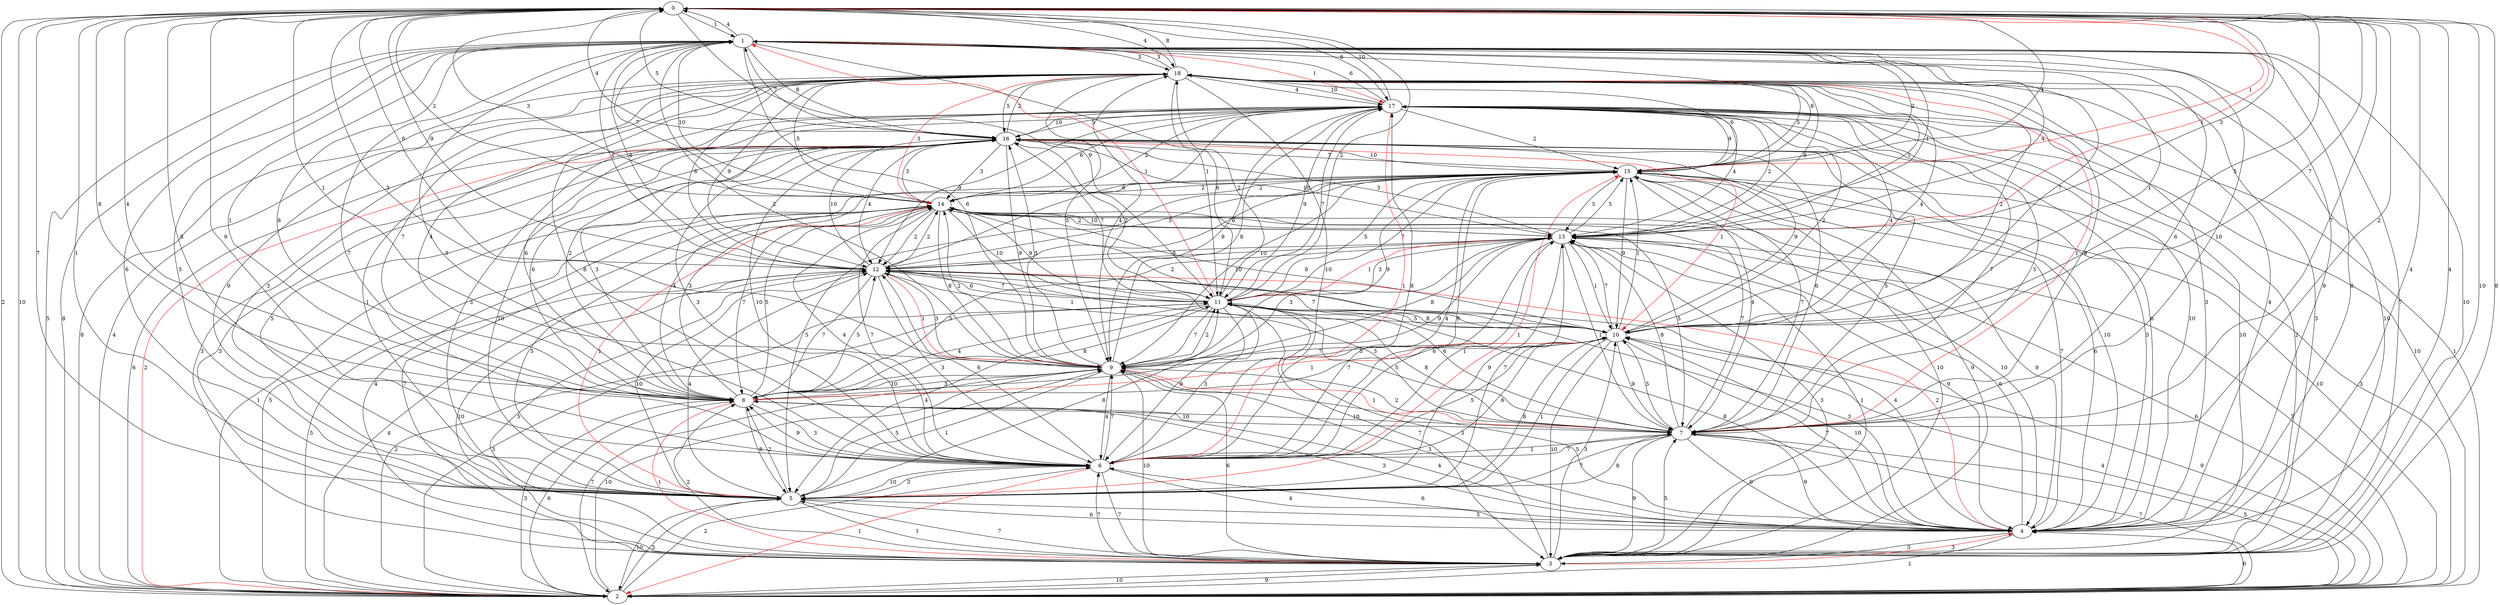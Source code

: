 digraph G {
0;
1;
2;
3;
4;
5;
6;
7;
8;
9;
10;
11;
12;
13;
14;
15;
16;
17;
18;
0 -> 1[label="1" weight="1"];
1 -> 0[label="4" weight="4"];
0 -> 2[label="2" weight="2"];
2 -> 0[label="10" weight="10"];
0 -> 3[label="10" weight="10"];
3 -> 0[label="8" weight="8"];
0 -> 4[label="4" weight="4"];
4 -> 0[label="4" weight="4"];
0 -> 5[label="7" weight="7"];
5 -> 0[label="1" weight="1"];
0 -> 6[label="9" weight="9"];
6 -> 0[label="8" weight="8"];
0 -> 7[label="7" weight="7"];
7 -> 0[label="2" weight="2"];
0 -> 8[label="8" weight="8"];
8 -> 0[label="4" weight="4"];
0 -> 9[label="1" weight="1"];
9 -> 0[label="3" weight="3"];
0 -> 10[label="5" weight="5"];
10 -> 0[label="7" weight="7"];
0 -> 11[label="9" weight="9"];
11 -> 0[label="2" weight="2"];
0 -> 12[label="6" weight="6"];
12 -> 0[label="9" weight="9"];
0 -> 13[label="1" weight="1"color="red"];
13 -> 0[label="3" weight="3"];
0 -> 14[label="2" weight="2"];
14 -> 0[label="3" weight="3"];
0 -> 15[label="4" weight="4"];
15 -> 0[label="1" weight="1"color="red"];
0 -> 16[label="4" weight="4"];
16 -> 0[label="5" weight="5"];
0 -> 17[label="6" weight="6"];
17 -> 0[label="10" weight="10"];
0 -> 18[label="4" weight="4"];
18 -> 0[label="8" weight="8"];
1 -> 2[label="5" weight="5"];
2 -> 1[label="8" weight="8"];
1 -> 3[label="7" weight="7"];
3 -> 1[label="10" weight="10"];
1 -> 4[label="8" weight="8"];
4 -> 1[label="9" weight="9"];
1 -> 5[label="6" weight="6"];
5 -> 1[label="5" weight="5"];
1 -> 6[label="5" weight="5"];
6 -> 1[label="7" weight="7"];
1 -> 7[label="6" weight="6"];
7 -> 1[label="10" weight="10"];
1 -> 8[label="1" weight="1"];
8 -> 1[label="8" weight="8"];
1 -> 9[label="6" weight="6"];
9 -> 1[label="2" weight="2"];
1 -> 10[label="1" weight="1"];
10 -> 1[label="7" weight="7"];
1 -> 11[label="1" weight="1"];
11 -> 1[label="1" weight="1"color="red"];
1 -> 12[label="4" weight="4"];
12 -> 1[label="1" weight="1"];
1 -> 13[label="4" weight="4"];
13 -> 1[label="1" weight="1"];
1 -> 14[label="10" weight="10"];
14 -> 1[label="7" weight="7"];
1 -> 15[label="2" weight="2"];
15 -> 1[label="8" weight="8"];
1 -> 16[label="8" weight="8"];
16 -> 1[label="7" weight="7"];
1 -> 17[label="1" weight="1"color="red"];
17 -> 1[label="6" weight="6"];
1 -> 18[label="3" weight="3"];
18 -> 1[label="3" weight="3"];
2 -> 3[label="9" weight="9"];
3 -> 2[label="10" weight="10"];
2 -> 4[label="6" weight="6"];
4 -> 2[label="1" weight="1"];
2 -> 5[label="3" weight="3"];
5 -> 2[label="10" weight="10"];
2 -> 6[label="2" weight="2"];
6 -> 2[label="1" weight="1"color="red"];
2 -> 7[label="5" weight="5"];
7 -> 2[label="7" weight="7"];
2 -> 8[label="6" weight="6"];
8 -> 2[label="3" weight="3"];
2 -> 9[label="10" weight="10"];
9 -> 2[label="7" weight="7"];
2 -> 10[label="9" weight="9"];
10 -> 2[label="4" weight="4"];
2 -> 11[label="3" weight="3"];
11 -> 2[label="2" weight="2"];
2 -> 12[label="4" weight="4"];
12 -> 2[label="5" weight="5"];
2 -> 13[label="7" weight="7"];
13 -> 2[label="6" weight="6"];
2 -> 14[label="5" weight="5"];
14 -> 2[label="1" weight="1"];
2 -> 15[label="3" weight="3"];
15 -> 2[label="10" weight="10"];
2 -> 16[label="2" weight="2"color="red"];
16 -> 2[label="6" weight="6"];
2 -> 17[label="1" weight="1"];
17 -> 2[label="10" weight="10"];
2 -> 18[label="4" weight="4"];
18 -> 2[label="8" weight="8"];
3 -> 4[label="3" weight="3"color="red"];
4 -> 3[label="3" weight="3"];
3 -> 5[label="7" weight="7"];
5 -> 3[label="1" weight="1"];
3 -> 6[label="7" weight="7"];
6 -> 3[label="7" weight="7"];
3 -> 7[label="5" weight="5"];
7 -> 3[label="9" weight="9"];
3 -> 8[label="2" weight="2"];
8 -> 3[label="1" weight="1"color="red"];
3 -> 9[label="6" weight="6"];
9 -> 3[label="10" weight="10"];
3 -> 10[label="3" weight="3"];
10 -> 3[label="10" weight="10"];
3 -> 11[label="3" weight="3"];
11 -> 3[label="7" weight="7"];
3 -> 12[label="5" weight="5"];
12 -> 3[label="10" weight="10"];
3 -> 13[label="1" weight="1"];
13 -> 3[label="3" weight="3"];
3 -> 14[label="7" weight="7"];
14 -> 3[label="4" weight="4"];
3 -> 15[label="9" weight="9"];
15 -> 3[label="10" weight="10"];
3 -> 16[label="3" weight="3"];
16 -> 3[label="3" weight="3"];
3 -> 17[label="2" weight="2"];
17 -> 3[label="10" weight="10"];
3 -> 18[label="10" weight="10"];
18 -> 3[label="3" weight="3"];
4 -> 5[label="5" weight="5"];
5 -> 4[label="6" weight="6"];
4 -> 6[label="6" weight="6"];
6 -> 4[label="4" weight="4"];
4 -> 7[label="9" weight="9"];
7 -> 4[label="9" weight="9"];
4 -> 8[label="3" weight="3"];
8 -> 4[label="4" weight="4"];
4 -> 9[label="3" weight="3"];
9 -> 4[label="5" weight="5"];
4 -> 10[label="10" weight="10"];
10 -> 4[label="7" weight="7"];
4 -> 11[label="3" weight="3"];
11 -> 4[label="8" weight="8"];
4 -> 12[label="2" weight="2"color="red"];
12 -> 4[label="4" weight="4"];
4 -> 13[label="6" weight="6"];
13 -> 4[label="9" weight="9"];
4 -> 14[label="9" weight="9"];
14 -> 4[label="10" weight="10"];
4 -> 15[label="6" weight="6"];
15 -> 4[label="7" weight="7"];
4 -> 16[label="5" weight="5"];
16 -> 4[label="10" weight="10"];
4 -> 17[label="10" weight="10"];
17 -> 4[label="6" weight="6"];
4 -> 18[label="4" weight="4"];
18 -> 4[label="3" weight="3"];
5 -> 6[label="3" weight="3"];
6 -> 5[label="10" weight="10"];
5 -> 7[label="8" weight="8"];
7 -> 5[label="7" weight="7"];
5 -> 8[label="2" weight="2"];
8 -> 5[label="8" weight="8"];
5 -> 9[label="5" weight="5"];
9 -> 5[label="1" weight="1"];
5 -> 10[label="8" weight="8"];
10 -> 5[label="1" weight="1"];
5 -> 11[label="8" weight="8"];
11 -> 5[label="4" weight="4"];
5 -> 12[label="4" weight="4"];
12 -> 5[label="10" weight="10"];
5 -> 13[label="7" weight="7"];
13 -> 5[label="9" weight="9"];
5 -> 14[label="5" weight="5"];
14 -> 5[label="1" weight="1"color="red"];
5 -> 15[label="1" weight="1"color="red"];
15 -> 5[label="5" weight="5"];
5 -> 16[label="10" weight="10"];
16 -> 5[label="5" weight="5"];
5 -> 17[label="3" weight="3"];
17 -> 5[label="1" weight="1"];
5 -> 18[label="9" weight="9"];
18 -> 5[label="3" weight="3"];
6 -> 7[label="7" weight="7"];
7 -> 6[label="1" weight="1"];
6 -> 8[label="9" weight="9"];
8 -> 6[label="3" weight="3"];
6 -> 9[label="7" weight="7"];
9 -> 6[label="4" weight="4"];
6 -> 10[label="6" weight="6"];
10 -> 6[label="5" weight="5"];
6 -> 11[label="3" weight="3"];
11 -> 6[label="9" weight="9"];
6 -> 12[label="6" weight="6"];
12 -> 6[label="3" weight="3"];
6 -> 13[label="1" weight="1"];
13 -> 6[label="6" weight="6"];
6 -> 14[label="4" weight="4"];
14 -> 6[label="7" weight="7"];
6 -> 15[label="9" weight="9"];
15 -> 6[label="4" weight="4"];
6 -> 16[label="10" weight="10"];
16 -> 6[label="3" weight="3"];
6 -> 17[label="8" weight="8"];
17 -> 6[label="1" weight="1"color="red"];
6 -> 18[label="8" weight="8"];
18 -> 6[label="10" weight="10"];
7 -> 8[label="10" weight="10"];
8 -> 7[label="10" weight="10"];
7 -> 9[label="2" weight="2"];
9 -> 7[label="1" weight="1"color="red"];
7 -> 10[label="5" weight="5"];
10 -> 7[label="9" weight="9"];
7 -> 11[label="8" weight="8"];
11 -> 7[label="5" weight="5"];
7 -> 12[label="6" weight="6"];
12 -> 7[label="3" weight="3"];
7 -> 13[label="8" weight="8"];
13 -> 7[label="1" weight="1"];
7 -> 14[label="7" weight="7"];
14 -> 7[label="5" weight="5"];
7 -> 15[label="7" weight="7"];
15 -> 7[label="4" weight="4"];
7 -> 16[label="5" weight="5"];
16 -> 7[label="6" weight="6"];
7 -> 17[label="5" weight="5"];
17 -> 7[label="7" weight="7"];
7 -> 18[label="1" weight="1"color="red"];
18 -> 7[label="9" weight="9"];
8 -> 9[label="10" weight="10"];
9 -> 8[label="3" weight="3"];
8 -> 10[label="7" weight="7"];
10 -> 8[label="1" weight="1"color="red"];
8 -> 11[label="8" weight="8"];
11 -> 8[label="4" weight="4"];
8 -> 12[label="5" weight="5"];
12 -> 8[label="7" weight="7"];
8 -> 13[label="9" weight="9"];
13 -> 8[label="3" weight="3"];
8 -> 14[label="5" weight="5"];
14 -> 8[label="7" weight="7"];
8 -> 15[label="3" weight="3"];
15 -> 8[label="4" weight="4"];
8 -> 16[label="3" weight="3"];
16 -> 8[label="6" weight="6"];
8 -> 17[label="2" weight="2"];
17 -> 8[label="6" weight="6"];
8 -> 18[label="4" weight="4"];
18 -> 8[label="7" weight="7"];
9 -> 10[label="7" weight="7"];
10 -> 9[label="5" weight="5"];
9 -> 11[label="2" weight="2"];
11 -> 9[label="7" weight="7"];
9 -> 12[label="3" weight="3"];
12 -> 9[label="1" weight="1"color="red"];
9 -> 13[label="8" weight="8"];
13 -> 9[label="3" weight="3"];
9 -> 14[label="2" weight="2"];
14 -> 9[label="8" weight="8"];
9 -> 15[label="9" weight="9"];
15 -> 9[label="10" weight="10"];
9 -> 16[label="3" weight="3"];
16 -> 9[label="9" weight="9"];
9 -> 17[label="8" weight="8"];
17 -> 9[label="9" weight="9"];
9 -> 18[label="4" weight="4"];
18 -> 9[label="5" weight="5"];
10 -> 11[label="5" weight="5"];
11 -> 10[label="8" weight="8"];
10 -> 12[label="7" weight="7"];
12 -> 10[label="1" weight="1"];
10 -> 13[label="7" weight="7"];
13 -> 10[label="1" weight="1"];
10 -> 14[label="8" weight="8"];
14 -> 10[label="2" weight="2"];
10 -> 15[label="1" weight="1"];
15 -> 10[label="9" weight="9"];
10 -> 16[label="9" weight="9"];
16 -> 10[label="1" weight="1"color="red"];
10 -> 17[label="4" weight="4"];
17 -> 10[label="2" weight="2"];
10 -> 18[label="2" weight="2"];
18 -> 10[label="4" weight="4"];
11 -> 12[label="7" weight="7"];
12 -> 11[label="6" weight="6"];
11 -> 13[label="3" weight="3"];
13 -> 11[label="1" weight="1"color="red"];
11 -> 14[label="9" weight="9"];
14 -> 11[label="10" weight="10"];
11 -> 15[label="7" weight="7"];
15 -> 11[label="5" weight="5"];
11 -> 16[label="2" weight="2"];
16 -> 11[label="7" weight="7"];
11 -> 17[label="7" weight="7"];
17 -> 11[label="9" weight="9"];
11 -> 18[label="2" weight="2"];
18 -> 11[label="6" weight="6"];
12 -> 13[label="10" weight="10"];
13 -> 12[label="9" weight="9"];
12 -> 14[label="2" weight="2"];
14 -> 12[label="2" weight="2"];
12 -> 15[label="6" weight="6"];
15 -> 12[label="5" weight="5"];
12 -> 16[label="10" weight="10"];
16 -> 12[label="4" weight="4"];
12 -> 17[label="6" weight="6"];
17 -> 12[label="9" weight="9"];
12 -> 18[label="6" weight="6"];
18 -> 12[label="9" weight="9"];
13 -> 14[label="10" weight="10"];
14 -> 13[label="2" weight="2"];
13 -> 15[label="5" weight="5"];
15 -> 13[label="5" weight="5"];
13 -> 16[label="3" weight="3"];
16 -> 13[label="10" weight="10"];
13 -> 17[label="2" weight="2"];
17 -> 13[label="4" weight="4"];
13 -> 18[label="1" weight="1"];
18 -> 13[label="8" weight="8"];
14 -> 15[label="2" weight="2"];
15 -> 14[label="2" weight="2"];
14 -> 16[label="3" weight="3"];
16 -> 14[label="3" weight="3"];
14 -> 17[label="2" weight="2"];
17 -> 14[label="6" weight="6"];
14 -> 18[label="5" weight="5"];
18 -> 14[label="3" weight="3"color="red"];
15 -> 16[label="7" weight="7"];
16 -> 15[label="10" weight="10"];
15 -> 17[label="9" weight="9"];
17 -> 15[label="2" weight="2"];
15 -> 18[label="5" weight="5"];
18 -> 15[label="6" weight="6"];
16 -> 17[label="5" weight="5"];
17 -> 16[label="10" weight="10"];
16 -> 18[label="2" weight="2"];
18 -> 16[label="5" weight="5"];
17 -> 18[label="10" weight="10"];
18 -> 17[label="4" weight="4"];
}
